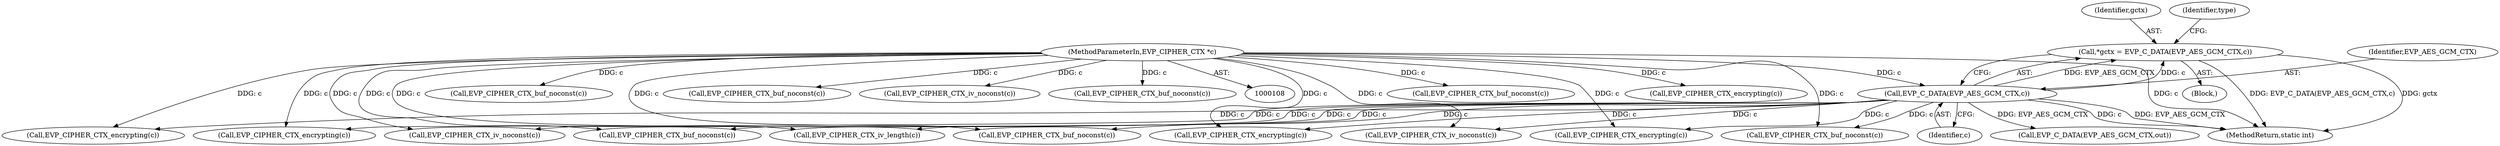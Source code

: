 digraph "0_openssl_00d965474b22b54e4275232bc71ee0c699c5cd21_0@pointer" {
"1000115" [label="(Call,*gctx = EVP_C_DATA(EVP_AES_GCM_CTX,c))"];
"1000117" [label="(Call,EVP_C_DATA(EVP_AES_GCM_CTX,c))"];
"1000109" [label="(MethodParameterIn,EVP_CIPHER_CTX *c)"];
"1000423" [label="(Call,EVP_CIPHER_CTX_encrypting(c))"];
"1000119" [label="(Identifier,c)"];
"1000138" [label="(Call,EVP_CIPHER_CTX_iv_length(c))"];
"1000116" [label="(Identifier,gctx)"];
"1000225" [label="(Call,EVP_CIPHER_CTX_encrypting(c))"];
"1000115" [label="(Call,*gctx = EVP_C_DATA(EVP_AES_GCM_CTX,c))"];
"1000481" [label="(Call,EVP_CIPHER_CTX_buf_noconst(c))"];
"1000315" [label="(Call,EVP_CIPHER_CTX_encrypting(c))"];
"1000498" [label="(Call,EVP_CIPHER_CTX_encrypting(c))"];
"1000465" [label="(Call,EVP_CIPHER_CTX_buf_noconst(c))"];
"1000109" [label="(MethodParameterIn,EVP_CIPHER_CTX *c)"];
"1000188" [label="(Call,EVP_CIPHER_CTX_iv_noconst(c))"];
"1000264" [label="(Call,EVP_CIPHER_CTX_buf_noconst(c))"];
"1000230" [label="(Call,EVP_CIPHER_CTX_buf_noconst(c))"];
"1000121" [label="(Identifier,type)"];
"1000572" [label="(Call,EVP_CIPHER_CTX_iv_noconst(c))"];
"1000614" [label="(MethodReturn,static int)"];
"1000113" [label="(Block,)"];
"1000534" [label="(Call,EVP_C_DATA(EVP_AES_GCM_CTX,out))"];
"1000488" [label="(Call,EVP_CIPHER_CTX_buf_noconst(c))"];
"1000253" [label="(Call,EVP_CIPHER_CTX_encrypting(c))"];
"1000505" [label="(Call,EVP_CIPHER_CTX_buf_noconst(c))"];
"1000118" [label="(Identifier,EVP_AES_GCM_CTX)"];
"1000144" [label="(Call,EVP_CIPHER_CTX_iv_noconst(c))"];
"1000515" [label="(Call,EVP_CIPHER_CTX_buf_noconst(c))"];
"1000117" [label="(Call,EVP_C_DATA(EVP_AES_GCM_CTX,c))"];
"1000115" -> "1000113"  [label="AST: "];
"1000115" -> "1000117"  [label="CFG: "];
"1000116" -> "1000115"  [label="AST: "];
"1000117" -> "1000115"  [label="AST: "];
"1000121" -> "1000115"  [label="CFG: "];
"1000115" -> "1000614"  [label="DDG: EVP_C_DATA(EVP_AES_GCM_CTX,c)"];
"1000115" -> "1000614"  [label="DDG: gctx"];
"1000117" -> "1000115"  [label="DDG: EVP_AES_GCM_CTX"];
"1000117" -> "1000115"  [label="DDG: c"];
"1000117" -> "1000119"  [label="CFG: "];
"1000118" -> "1000117"  [label="AST: "];
"1000119" -> "1000117"  [label="AST: "];
"1000117" -> "1000614"  [label="DDG: EVP_AES_GCM_CTX"];
"1000117" -> "1000614"  [label="DDG: c"];
"1000109" -> "1000117"  [label="DDG: c"];
"1000117" -> "1000138"  [label="DDG: c"];
"1000117" -> "1000188"  [label="DDG: c"];
"1000117" -> "1000225"  [label="DDG: c"];
"1000117" -> "1000230"  [label="DDG: c"];
"1000117" -> "1000253"  [label="DDG: c"];
"1000117" -> "1000264"  [label="DDG: c"];
"1000117" -> "1000315"  [label="DDG: c"];
"1000117" -> "1000423"  [label="DDG: c"];
"1000117" -> "1000465"  [label="DDG: c"];
"1000117" -> "1000534"  [label="DDG: EVP_AES_GCM_CTX"];
"1000117" -> "1000572"  [label="DDG: c"];
"1000109" -> "1000108"  [label="AST: "];
"1000109" -> "1000614"  [label="DDG: c"];
"1000109" -> "1000138"  [label="DDG: c"];
"1000109" -> "1000144"  [label="DDG: c"];
"1000109" -> "1000188"  [label="DDG: c"];
"1000109" -> "1000225"  [label="DDG: c"];
"1000109" -> "1000230"  [label="DDG: c"];
"1000109" -> "1000253"  [label="DDG: c"];
"1000109" -> "1000264"  [label="DDG: c"];
"1000109" -> "1000315"  [label="DDG: c"];
"1000109" -> "1000423"  [label="DDG: c"];
"1000109" -> "1000465"  [label="DDG: c"];
"1000109" -> "1000481"  [label="DDG: c"];
"1000109" -> "1000488"  [label="DDG: c"];
"1000109" -> "1000498"  [label="DDG: c"];
"1000109" -> "1000505"  [label="DDG: c"];
"1000109" -> "1000515"  [label="DDG: c"];
"1000109" -> "1000572"  [label="DDG: c"];
}
